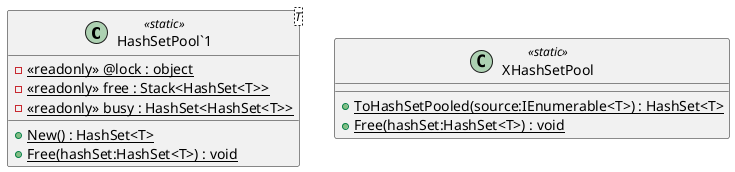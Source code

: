 @startuml
class "HashSetPool`1"<T> <<static>> {
    - {static} <<readonly>> @lock : object
    - {static} <<readonly>> free : Stack<HashSet<T>>
    - {static} <<readonly>> busy : HashSet<HashSet<T>>
    + {static} New() : HashSet<T>
    + {static} Free(hashSet:HashSet<T>) : void
}
class XHashSetPool <<static>> {
    + {static} ToHashSetPooled(source:IEnumerable<T>) : HashSet<T>
    + {static} Free(hashSet:HashSet<T>) : void
}
@enduml
